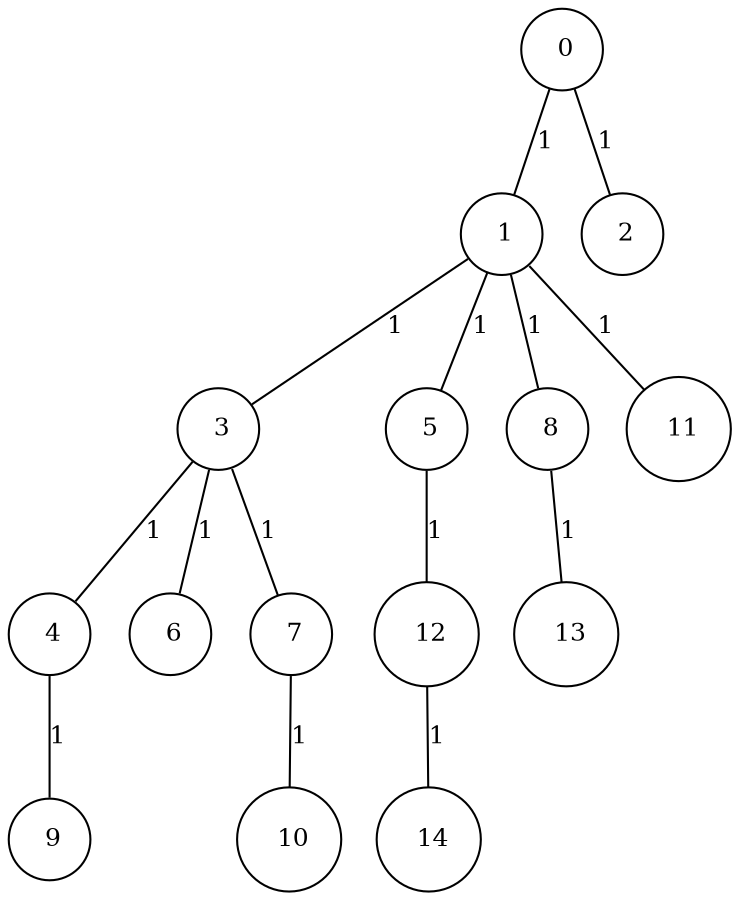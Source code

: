 graph G {
size="8.5,11;"
ratio = "expand;"
fixedsize="true;"
overlap="scale;"
node[shape=circle,width=.12,hight=.12,fontsize=12]
edge[fontsize=12]

0[label=" 0" color=black, pos="2.2065719,1.9407492!"];
1[label=" 1" color=black, pos="2.4091795,1.8923204!"];
2[label=" 2" color=black, pos="1.8566971,2.0361252!"];
3[label=" 3" color=black, pos="0.48448954,0.88314806!"];
4[label=" 4" color=black, pos="1.3733841,1.122769!"];
5[label=" 5" color=black, pos="1.1155311,1.6542335!"];
6[label=" 6" color=black, pos="2.4359938,1.9701997!"];
7[label=" 7" color=black, pos="2.2852938,2.8050639!"];
8[label=" 8" color=black, pos="1.3251124,1.4146791!"];
9[label=" 9" color=black, pos="0.26917752,0.5568011!"];
10[label=" 10" color=black, pos="0.35524807,2.7161482!"];
11[label=" 11" color=black, pos="2.0653184,1.4164418!"];
12[label=" 12" color=black, pos="0.9085375,0.34395197!"];
13[label=" 13" color=black, pos="0.64762415,2.3979396!"];
14[label=" 14" color=black, pos="0.68199297,1.9868938!"];
0--1[label="1"]
0--2[label="1"]
1--3[label="1"]
1--5[label="1"]
1--8[label="1"]
1--11[label="1"]
3--4[label="1"]
3--6[label="1"]
3--7[label="1"]
4--9[label="1"]
5--12[label="1"]
7--10[label="1"]
8--13[label="1"]
12--14[label="1"]

}

